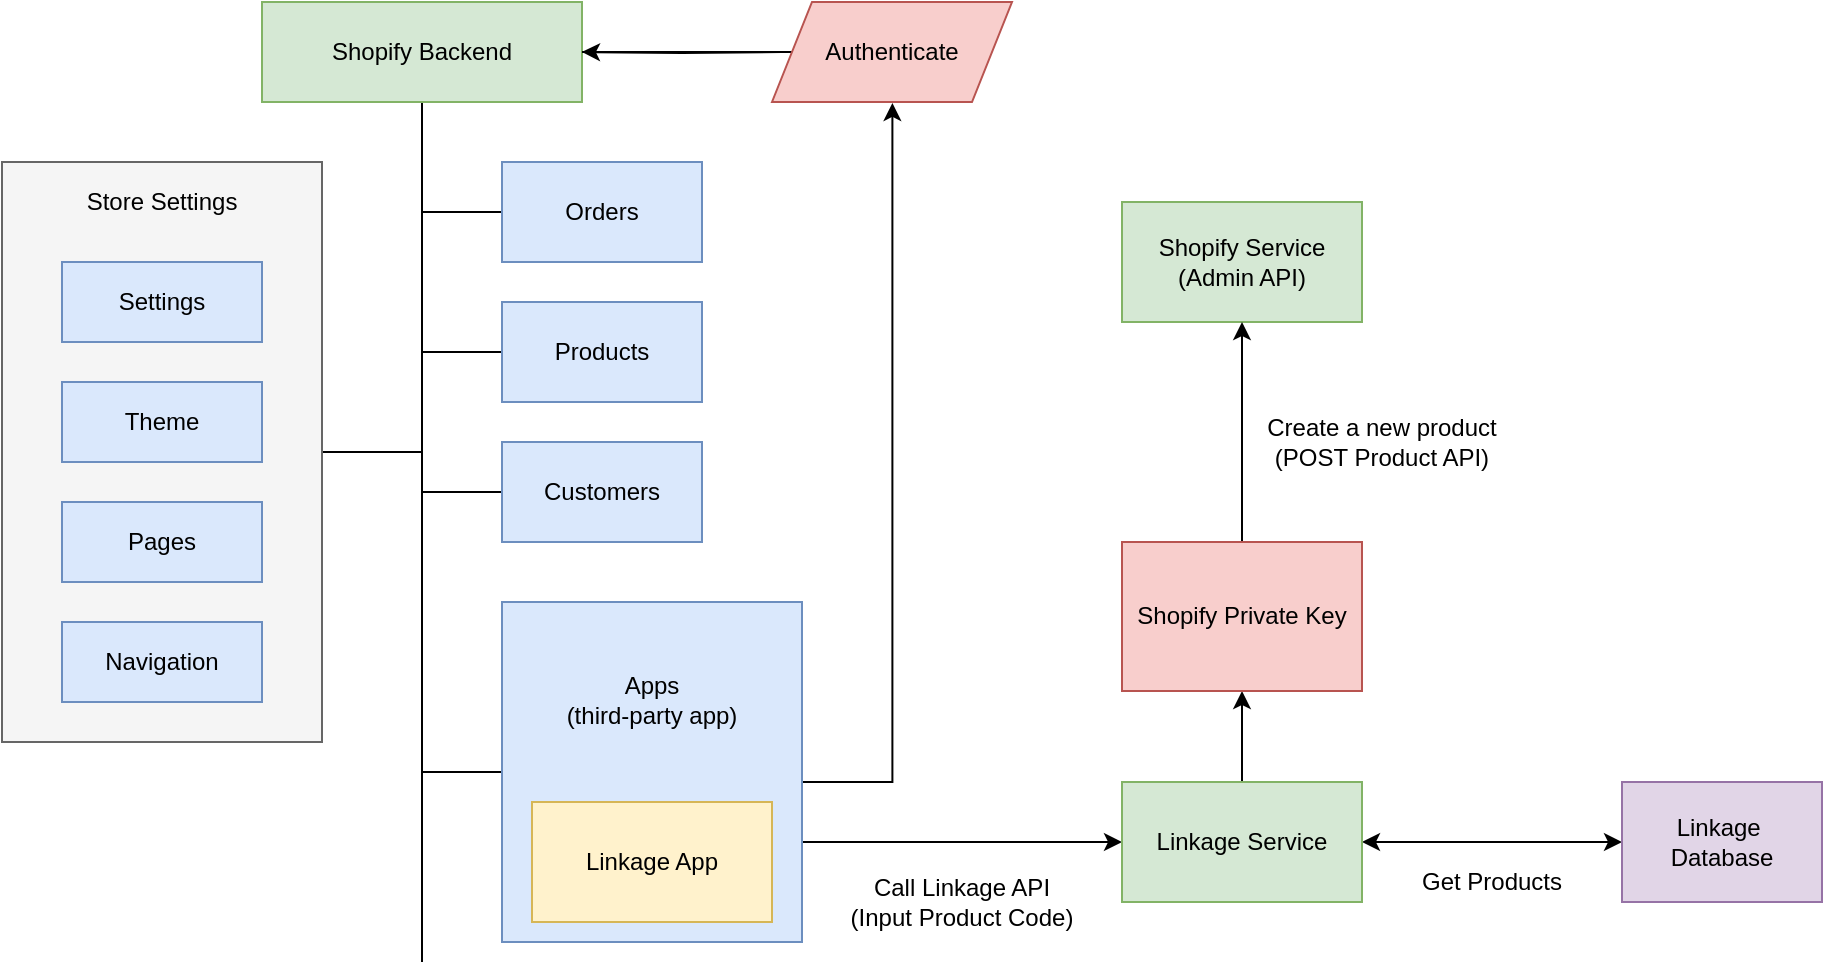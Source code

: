 <mxfile version="14.7.3" type="github"><diagram id="fo4XFxX_HJTIp0BtwRit" name="Page-1"><mxGraphModel dx="1178" dy="641" grid="1" gridSize="10" guides="1" tooltips="1" connect="1" arrows="1" fold="1" page="1" pageScale="1" pageWidth="827" pageHeight="1169" math="0" shadow="0"><root><mxCell id="0"/><mxCell id="1" parent="0"/><mxCell id="E5dOSa6zre4jB-5TjR19-50" style="edgeStyle=orthogonalEdgeStyle;rounded=0;orthogonalLoop=1;jettySize=auto;html=1;startArrow=none;startFill=0;endArrow=none;endFill=0;strokeColor=#000000;" edge="1" parent="1" source="E5dOSa6zre4jB-5TjR19-40"><mxGeometry relative="1" as="geometry"><mxPoint x="360" y="485" as="targetPoint"/><Array as="points"><mxPoint x="360" y="485"/></Array></mxGeometry></mxCell><mxCell id="E5dOSa6zre4jB-5TjR19-40" value="" style="rounded=0;whiteSpace=wrap;html=1;fillColor=#f5f5f5;strokeColor=#666666;fontColor=#333333;" vertex="1" parent="1"><mxGeometry x="150" y="340" width="160" height="290" as="geometry"/></mxCell><mxCell id="E5dOSa6zre4jB-5TjR19-10" style="edgeStyle=orthogonalEdgeStyle;rounded=0;orthogonalLoop=1;jettySize=auto;html=1;endArrow=none;endFill=0;" edge="1" parent="1" source="E5dOSa6zre4jB-5TjR19-2"><mxGeometry relative="1" as="geometry"><mxPoint x="360" y="740" as="targetPoint"/></mxGeometry></mxCell><mxCell id="E5dOSa6zre4jB-5TjR19-2" value="Shopify Backend" style="rounded=0;whiteSpace=wrap;html=1;fillColor=#d5e8d4;strokeColor=#82b366;" vertex="1" parent="1"><mxGeometry x="280" y="260" width="160" height="50" as="geometry"/></mxCell><mxCell id="E5dOSa6zre4jB-5TjR19-5" value="Orders" style="rounded=0;whiteSpace=wrap;html=1;" vertex="1" parent="1"><mxGeometry x="400" y="340" width="100" height="50" as="geometry"/></mxCell><mxCell id="E5dOSa6zre4jB-5TjR19-6" value="Products" style="rounded=0;whiteSpace=wrap;html=1;" vertex="1" parent="1"><mxGeometry x="400" y="410" width="100" height="50" as="geometry"/></mxCell><mxCell id="E5dOSa6zre4jB-5TjR19-7" value="Customers" style="rounded=0;whiteSpace=wrap;html=1;" vertex="1" parent="1"><mxGeometry x="400" y="480" width="100" height="50" as="geometry"/></mxCell><mxCell id="E5dOSa6zre4jB-5TjR19-37" value="" style="edgeStyle=orthogonalEdgeStyle;rounded=0;orthogonalLoop=1;jettySize=auto;html=1;startArrow=none;startFill=0;endArrow=classic;endFill=1;strokeColor=#000000;" edge="1" parent="1" target="E5dOSa6zre4jB-5TjR19-2"><mxGeometry relative="1" as="geometry"><mxPoint x="540" y="285" as="sourcePoint"/></mxGeometry></mxCell><mxCell id="E5dOSa6zre4jB-5TjR19-19" style="edgeStyle=orthogonalEdgeStyle;rounded=0;orthogonalLoop=1;jettySize=auto;html=1;endArrow=classic;endFill=1;strokeColor=#000000;entryX=0.46;entryY=1.009;entryDx=0;entryDy=0;entryPerimeter=0;" edge="1" parent="1" source="E5dOSa6zre4jB-5TjR19-13"><mxGeometry relative="1" as="geometry"><mxPoint x="595.2" y="310.45" as="targetPoint"/><Array as="points"><mxPoint x="595" y="650"/></Array></mxGeometry></mxCell><mxCell id="E5dOSa6zre4jB-5TjR19-29" style="edgeStyle=orthogonalEdgeStyle;rounded=0;orthogonalLoop=1;jettySize=auto;html=1;entryX=0;entryY=0.5;entryDx=0;entryDy=0;endArrow=classic;endFill=1;strokeColor=#000000;" edge="1" parent="1" source="E5dOSa6zre4jB-5TjR19-13" target="E5dOSa6zre4jB-5TjR19-21"><mxGeometry relative="1" as="geometry"><Array as="points"><mxPoint x="600" y="680"/><mxPoint x="600" y="680"/></Array></mxGeometry></mxCell><mxCell id="E5dOSa6zre4jB-5TjR19-39" style="edgeStyle=orthogonalEdgeStyle;rounded=0;orthogonalLoop=1;jettySize=auto;html=1;startArrow=none;startFill=0;endArrow=none;endFill=0;strokeColor=#000000;" edge="1" parent="1" source="E5dOSa6zre4jB-5TjR19-13"><mxGeometry relative="1" as="geometry"><mxPoint x="360" y="645" as="targetPoint"/></mxGeometry></mxCell><mxCell id="E5dOSa6zre4jB-5TjR19-13" value="Apps&lt;br&gt;(third-party app)&lt;br&gt;&lt;br&gt;&lt;br&gt;&lt;br&gt;&lt;br&gt;&lt;br&gt;" style="rounded=0;whiteSpace=wrap;html=1;fillColor=#dae8fc;strokeColor=#6c8ebf;" vertex="1" parent="1"><mxGeometry x="400" y="560" width="150" height="170" as="geometry"/></mxCell><mxCell id="E5dOSa6zre4jB-5TjR19-20" value="Shopify Service&lt;br&gt;(Admin API)" style="rounded=0;whiteSpace=wrap;html=1;fillColor=#d5e8d4;strokeColor=#82b366;" vertex="1" parent="1"><mxGeometry x="710" y="360" width="120" height="60" as="geometry"/></mxCell><mxCell id="E5dOSa6zre4jB-5TjR19-30" value="" style="edgeStyle=orthogonalEdgeStyle;rounded=0;orthogonalLoop=1;jettySize=auto;html=1;endArrow=classic;endFill=1;strokeColor=#000000;" edge="1" parent="1" source="E5dOSa6zre4jB-5TjR19-21" target="E5dOSa6zre4jB-5TjR19-22"><mxGeometry relative="1" as="geometry"/></mxCell><mxCell id="E5dOSa6zre4jB-5TjR19-35" value="" style="edgeStyle=orthogonalEdgeStyle;rounded=0;orthogonalLoop=1;jettySize=auto;html=1;endArrow=classic;endFill=1;strokeColor=#000000;startArrow=classic;startFill=1;" edge="1" parent="1" source="E5dOSa6zre4jB-5TjR19-21" target="E5dOSa6zre4jB-5TjR19-34"><mxGeometry relative="1" as="geometry"/></mxCell><mxCell id="E5dOSa6zre4jB-5TjR19-21" value="Linkage Service" style="rounded=0;whiteSpace=wrap;html=1;fillColor=#d5e8d4;strokeColor=#82b366;" vertex="1" parent="1"><mxGeometry x="710" y="650" width="120" height="60" as="geometry"/></mxCell><mxCell id="E5dOSa6zre4jB-5TjR19-31" style="edgeStyle=orthogonalEdgeStyle;rounded=0;orthogonalLoop=1;jettySize=auto;html=1;entryX=0.5;entryY=1;entryDx=0;entryDy=0;endArrow=classic;endFill=1;strokeColor=#000000;" edge="1" parent="1" source="E5dOSa6zre4jB-5TjR19-22" target="E5dOSa6zre4jB-5TjR19-20"><mxGeometry relative="1" as="geometry"/></mxCell><mxCell id="E5dOSa6zre4jB-5TjR19-22" value="Shopify Private Key&lt;br&gt;" style="rounded=0;whiteSpace=wrap;html=1;fillColor=#f8cecc;strokeColor=#b85450;" vertex="1" parent="1"><mxGeometry x="710" y="530" width="120" height="74.5" as="geometry"/></mxCell><mxCell id="E5dOSa6zre4jB-5TjR19-24" value="Linkage App" style="rounded=0;whiteSpace=wrap;html=1;fillColor=#fff2cc;strokeColor=#d6b656;" vertex="1" parent="1"><mxGeometry x="415" y="660" width="120" height="60" as="geometry"/></mxCell><mxCell id="E5dOSa6zre4jB-5TjR19-49" style="edgeStyle=orthogonalEdgeStyle;rounded=0;orthogonalLoop=1;jettySize=auto;html=1;startArrow=none;startFill=0;endArrow=none;endFill=0;strokeColor=#000000;" edge="1" parent="1" source="E5dOSa6zre4jB-5TjR19-25"><mxGeometry relative="1" as="geometry"><mxPoint x="360" y="365" as="targetPoint"/></mxGeometry></mxCell><mxCell id="E5dOSa6zre4jB-5TjR19-25" value="Orders" style="rounded=0;whiteSpace=wrap;html=1;fillColor=#dae8fc;strokeColor=#6c8ebf;" vertex="1" parent="1"><mxGeometry x="400" y="340" width="100" height="50" as="geometry"/></mxCell><mxCell id="E5dOSa6zre4jB-5TjR19-48" style="edgeStyle=orthogonalEdgeStyle;rounded=0;orthogonalLoop=1;jettySize=auto;html=1;startArrow=none;startFill=0;endArrow=none;endFill=0;strokeColor=#000000;" edge="1" parent="1" source="E5dOSa6zre4jB-5TjR19-26"><mxGeometry relative="1" as="geometry"><mxPoint x="360" y="435" as="targetPoint"/></mxGeometry></mxCell><mxCell id="E5dOSa6zre4jB-5TjR19-26" value="Products" style="rounded=0;whiteSpace=wrap;html=1;fillColor=#dae8fc;strokeColor=#6c8ebf;" vertex="1" parent="1"><mxGeometry x="400" y="410" width="100" height="50" as="geometry"/></mxCell><mxCell id="E5dOSa6zre4jB-5TjR19-51" style="edgeStyle=orthogonalEdgeStyle;rounded=0;orthogonalLoop=1;jettySize=auto;html=1;startArrow=none;startFill=0;endArrow=none;endFill=0;strokeColor=#000000;" edge="1" parent="1" source="E5dOSa6zre4jB-5TjR19-27"><mxGeometry relative="1" as="geometry"><mxPoint x="360" y="505" as="targetPoint"/></mxGeometry></mxCell><mxCell id="E5dOSa6zre4jB-5TjR19-27" value="Customers" style="rounded=0;whiteSpace=wrap;html=1;fillColor=#dae8fc;strokeColor=#6c8ebf;" vertex="1" parent="1"><mxGeometry x="400" y="480" width="100" height="50" as="geometry"/></mxCell><mxCell id="E5dOSa6zre4jB-5TjR19-28" value="Settings" style="rounded=0;whiteSpace=wrap;html=1;fillColor=#dae8fc;strokeColor=#6c8ebf;" vertex="1" parent="1"><mxGeometry x="180" y="390" width="100" height="40" as="geometry"/></mxCell><mxCell id="E5dOSa6zre4jB-5TjR19-32" value="Call Linkage API&lt;br&gt;(Input Product Code)" style="text;html=1;strokeColor=none;fillColor=none;align=center;verticalAlign=middle;whiteSpace=wrap;rounded=0;" vertex="1" parent="1"><mxGeometry x="570" y="700" width="120" height="20" as="geometry"/></mxCell><mxCell id="E5dOSa6zre4jB-5TjR19-33" value="Create a new product&lt;br&gt;(POST Product API)" style="text;html=1;strokeColor=none;fillColor=none;align=center;verticalAlign=middle;whiteSpace=wrap;rounded=0;" vertex="1" parent="1"><mxGeometry x="780" y="470" width="120" height="20" as="geometry"/></mxCell><mxCell id="E5dOSa6zre4jB-5TjR19-34" value="Linkage&amp;nbsp;&lt;br&gt;Database" style="rounded=0;whiteSpace=wrap;html=1;fillColor=#e1d5e7;strokeColor=#9673a6;" vertex="1" parent="1"><mxGeometry x="960" y="650" width="100" height="60" as="geometry"/></mxCell><mxCell id="E5dOSa6zre4jB-5TjR19-38" value="Get Products" style="text;html=1;strokeColor=none;fillColor=none;align=center;verticalAlign=middle;whiteSpace=wrap;rounded=0;" vertex="1" parent="1"><mxGeometry x="850" y="690" width="90" height="20" as="geometry"/></mxCell><mxCell id="E5dOSa6zre4jB-5TjR19-42" value="Store Settings" style="text;html=1;strokeColor=none;fillColor=none;align=center;verticalAlign=middle;whiteSpace=wrap;rounded=0;" vertex="1" parent="1"><mxGeometry x="170" y="350" width="120" height="20" as="geometry"/></mxCell><mxCell id="E5dOSa6zre4jB-5TjR19-43" value="Theme" style="rounded=0;whiteSpace=wrap;html=1;fillColor=#dae8fc;strokeColor=#6c8ebf;" vertex="1" parent="1"><mxGeometry x="180" y="450" width="100" height="40" as="geometry"/></mxCell><mxCell id="E5dOSa6zre4jB-5TjR19-44" value="Pages&lt;span style=&quot;color: rgba(0 , 0 , 0 , 0) ; font-family: monospace ; font-size: 0px&quot;&gt;%3CmxGraphModel%3E%3Croot%3E%3CmxCell%20id%3D%220%22%2F%3E%3CmxCell%20id%3D%221%22%20parent%3D%220%22%2F%3E%3CmxCell%20id%3D%222%22%20value%3D%22Settings%22%20style%3D%22rounded%3D0%3BwhiteSpace%3Dwrap%3Bhtml%3D1%3BfillColor%3D%23dae8fc%3BstrokeColor%3D%236c8ebf%3B%22%20vertex%3D%221%22%20parent%3D%221%22%3E%3CmxGeometry%20x%3D%2270%22%20y%3D%22380%22%20width%3D%22100%22%20height%3D%2240%22%20as%3D%22geometry%22%2F%3E%3C%2FmxCell%3E%3C%2Froot%3E%3C%2FmxGraphModel%3E&lt;/span&gt;" style="rounded=0;whiteSpace=wrap;html=1;fillColor=#dae8fc;strokeColor=#6c8ebf;" vertex="1" parent="1"><mxGeometry x="180" y="510" width="100" height="40" as="geometry"/></mxCell><mxCell id="E5dOSa6zre4jB-5TjR19-45" value="Navigation" style="rounded=0;whiteSpace=wrap;html=1;fillColor=#dae8fc;strokeColor=#6c8ebf;" vertex="1" parent="1"><mxGeometry x="180" y="570" width="100" height="40" as="geometry"/></mxCell><mxCell id="E5dOSa6zre4jB-5TjR19-53" value="" style="edgeStyle=orthogonalEdgeStyle;rounded=0;orthogonalLoop=1;jettySize=auto;html=1;startArrow=none;startFill=0;endArrow=none;endFill=0;strokeColor=#000000;" edge="1" parent="1" source="E5dOSa6zre4jB-5TjR19-52" target="E5dOSa6zre4jB-5TjR19-2"><mxGeometry relative="1" as="geometry"/></mxCell><mxCell id="E5dOSa6zre4jB-5TjR19-52" value="Authenticate" style="shape=parallelogram;perimeter=parallelogramPerimeter;whiteSpace=wrap;html=1;fixedSize=1;fillColor=#f8cecc;strokeColor=#b85450;" vertex="1" parent="1"><mxGeometry x="535" y="260" width="120" height="50" as="geometry"/></mxCell></root></mxGraphModel></diagram></mxfile>